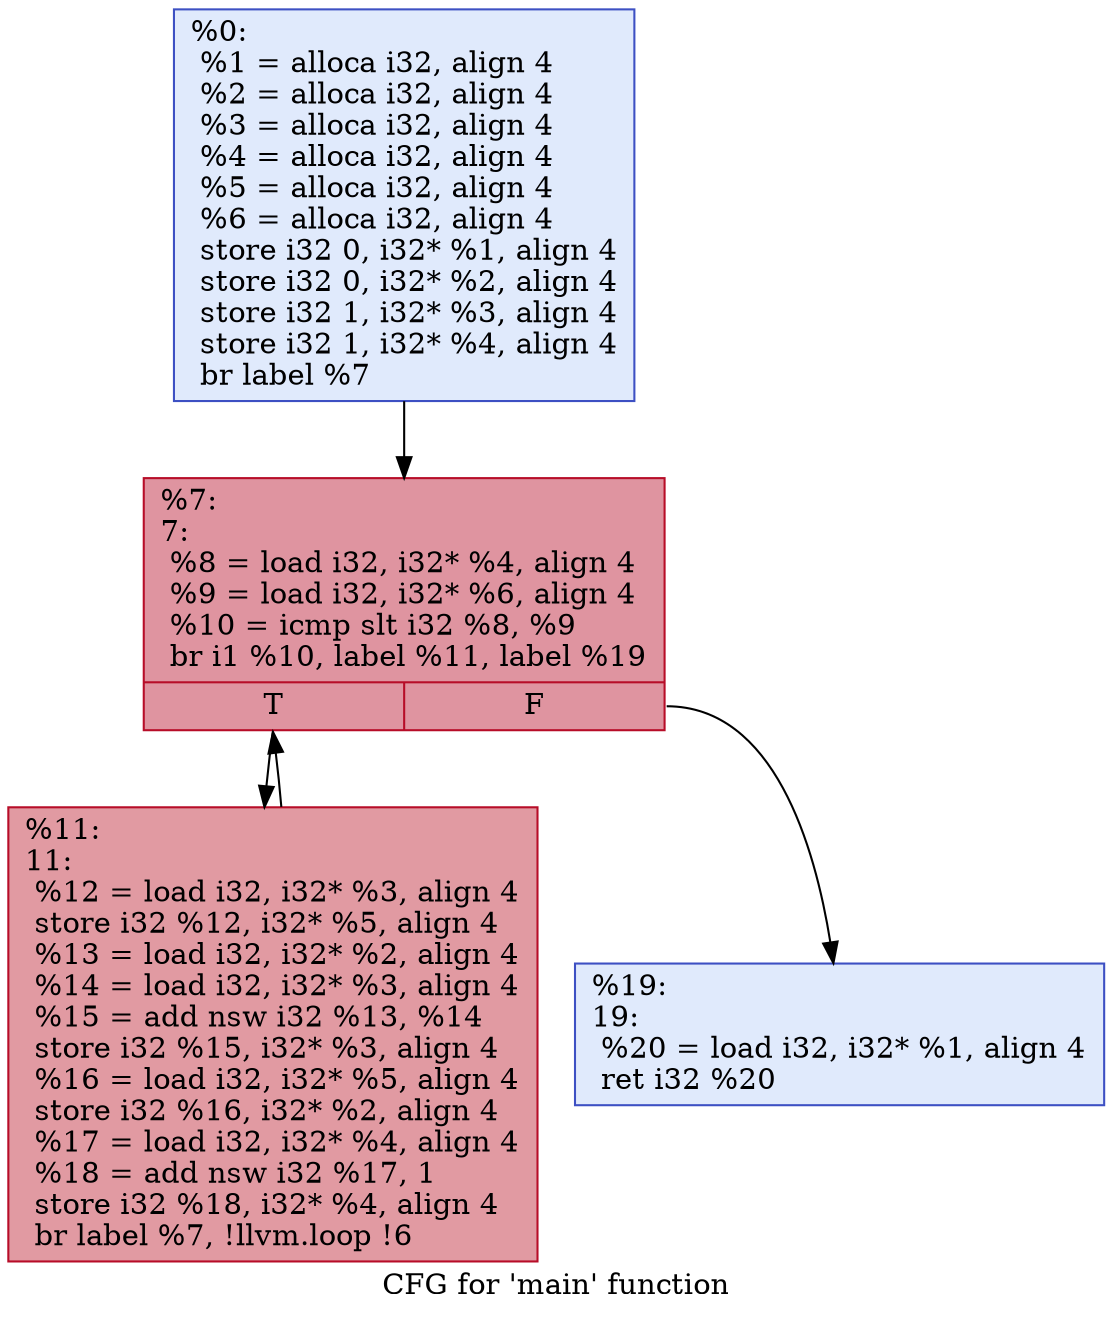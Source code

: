 digraph "CFG for 'main' function" {
	label="CFG for 'main' function";

	Node0x6abd70 [shape=record,color="#3d50c3ff", style=filled, fillcolor="#b9d0f970",label="{%0:\l  %1 = alloca i32, align 4\l  %2 = alloca i32, align 4\l  %3 = alloca i32, align 4\l  %4 = alloca i32, align 4\l  %5 = alloca i32, align 4\l  %6 = alloca i32, align 4\l  store i32 0, i32* %1, align 4\l  store i32 0, i32* %2, align 4\l  store i32 1, i32* %3, align 4\l  store i32 1, i32* %4, align 4\l  br label %7\l}"];
	Node0x6abd70 -> Node0x6ac780;
	Node0x6ac780 [shape=record,color="#b70d28ff", style=filled, fillcolor="#b70d2870",label="{%7:\l7:                                                \l  %8 = load i32, i32* %4, align 4\l  %9 = load i32, i32* %6, align 4\l  %10 = icmp slt i32 %8, %9\l  br i1 %10, label %11, label %19\l|{<s0>T|<s1>F}}"];
	Node0x6ac780:s0 -> Node0x6ac650;
	Node0x6ac780:s1 -> Node0x6ac920;
	Node0x6ac650 [shape=record,color="#b70d28ff", style=filled, fillcolor="#bb1b2c70",label="{%11:\l11:                                               \l  %12 = load i32, i32* %3, align 4\l  store i32 %12, i32* %5, align 4\l  %13 = load i32, i32* %2, align 4\l  %14 = load i32, i32* %3, align 4\l  %15 = add nsw i32 %13, %14\l  store i32 %15, i32* %3, align 4\l  %16 = load i32, i32* %5, align 4\l  store i32 %16, i32* %2, align 4\l  %17 = load i32, i32* %4, align 4\l  %18 = add nsw i32 %17, 1\l  store i32 %18, i32* %4, align 4\l  br label %7, !llvm.loop !6\l}"];
	Node0x6ac650 -> Node0x6ac780;
	Node0x6ac920 [shape=record,color="#3d50c3ff", style=filled, fillcolor="#b9d0f970",label="{%19:\l19:                                               \l  %20 = load i32, i32* %1, align 4\l  ret i32 %20\l}"];
}

